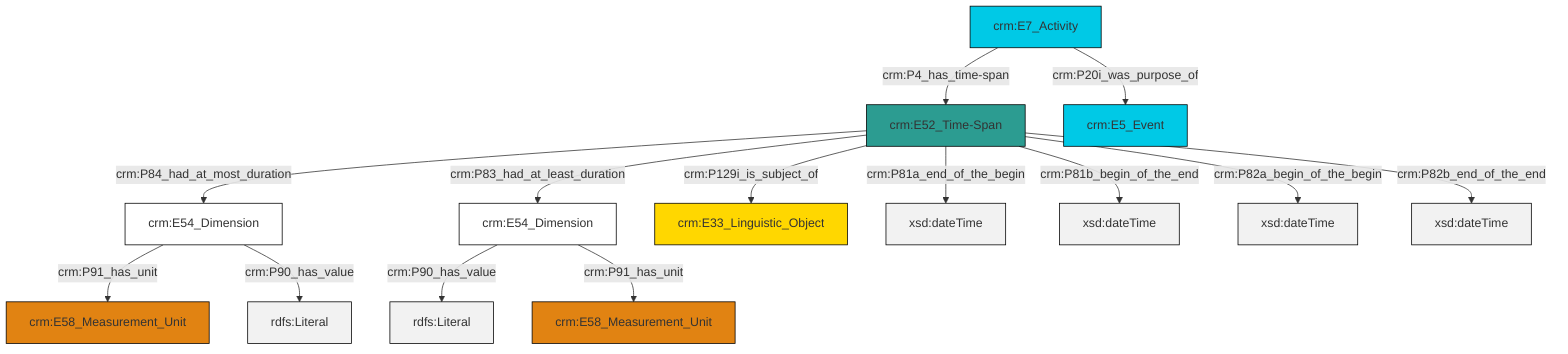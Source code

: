 graph TD
classDef Literal fill:#f2f2f2,stroke:#000000;
classDef CRM_Entity fill:#FFFFFF,stroke:#000000;
classDef Temporal_Entity fill:#00C9E6, stroke:#000000;
classDef Type fill:#E18312, stroke:#000000;
classDef Time-Span fill:#2C9C91, stroke:#000000;
classDef Appellation fill:#FFEB7F, stroke:#000000;
classDef Place fill:#008836, stroke:#000000;
classDef Persistent_Item fill:#B266B2, stroke:#000000;
classDef Conceptual_Object fill:#FFD700, stroke:#000000;
classDef Physical_Thing fill:#D2B48C, stroke:#000000;
classDef Actor fill:#f58aad, stroke:#000000;
classDef PC_Classes fill:#4ce600, stroke:#000000;
classDef Multi fill:#cccccc,stroke:#000000;

4["crm:E7_Activity"]:::Temporal_Entity -->|crm:P4_has_time-span| 8["crm:E52_Time-Span"]:::Time-Span
8["crm:E52_Time-Span"]:::Time-Span -->|crm:P81a_end_of_the_begin| 9[xsd:dateTime]:::Literal
8["crm:E52_Time-Span"]:::Time-Span -->|crm:P84_had_at_most_duration| 2["crm:E54_Dimension"]:::CRM_Entity
0["crm:E54_Dimension"]:::CRM_Entity -->|crm:P90_has_value| 10[rdfs:Literal]:::Literal
0["crm:E54_Dimension"]:::CRM_Entity -->|crm:P91_has_unit| 11["crm:E58_Measurement_Unit"]:::Type
8["crm:E52_Time-Span"]:::Time-Span -->|crm:P83_had_at_least_duration| 0["crm:E54_Dimension"]:::CRM_Entity
4["crm:E7_Activity"]:::Temporal_Entity -->|crm:P20i_was_purpose_of| 13["crm:E5_Event"]:::Temporal_Entity
8["crm:E52_Time-Span"]:::Time-Span -->|crm:P81b_begin_of_the_end| 15[xsd:dateTime]:::Literal
2["crm:E54_Dimension"]:::CRM_Entity -->|crm:P91_has_unit| 16["crm:E58_Measurement_Unit"]:::Type
2["crm:E54_Dimension"]:::CRM_Entity -->|crm:P90_has_value| 17[rdfs:Literal]:::Literal
8["crm:E52_Time-Span"]:::Time-Span -->|crm:P82a_begin_of_the_begin| 19[xsd:dateTime]:::Literal
8["crm:E52_Time-Span"]:::Time-Span -->|crm:P129i_is_subject_of| 6["crm:E33_Linguistic_Object"]:::Conceptual_Object
8["crm:E52_Time-Span"]:::Time-Span -->|crm:P82b_end_of_the_end| 21[xsd:dateTime]:::Literal